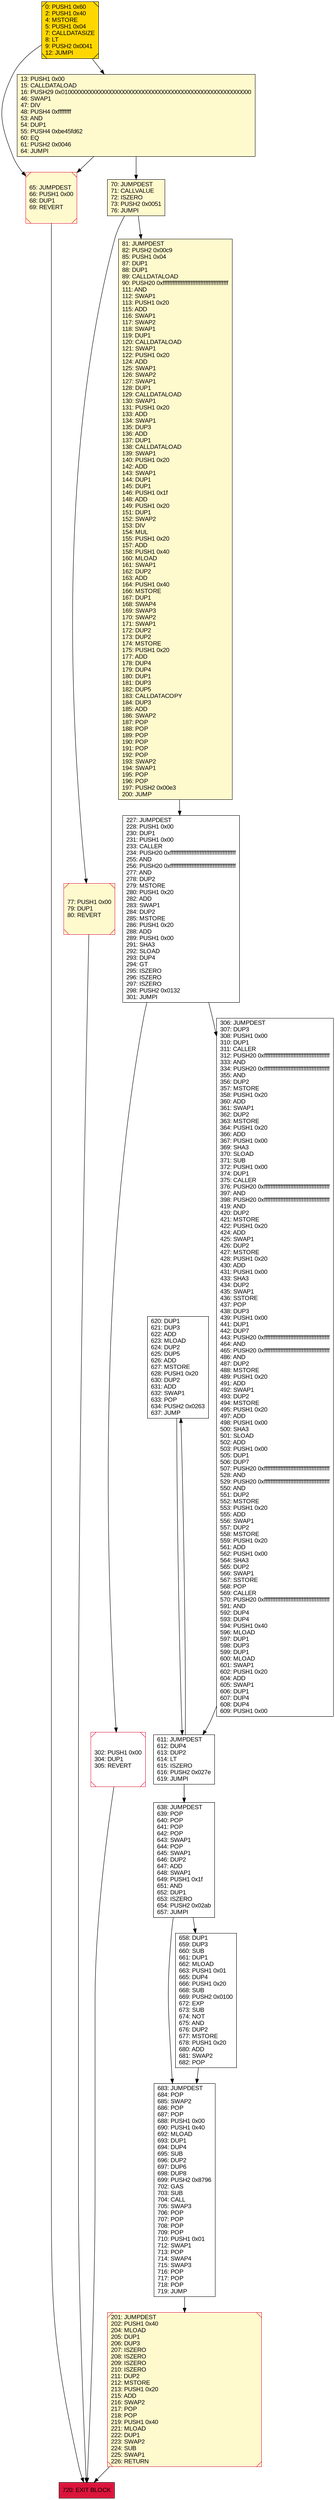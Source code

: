 digraph G {
bgcolor=transparent rankdir=UD;
node [shape=box style=filled color=black fillcolor=white fontname=arial fontcolor=black];
620 [label="620: DUP1\l621: DUP3\l622: ADD\l623: MLOAD\l624: DUP2\l625: DUP5\l626: ADD\l627: MSTORE\l628: PUSH1 0x20\l630: DUP2\l631: ADD\l632: SWAP1\l633: POP\l634: PUSH2 0x0263\l637: JUMP\l" ];
65 [label="65: JUMPDEST\l66: PUSH1 0x00\l68: DUP1\l69: REVERT\l" fillcolor=lemonchiffon shape=Msquare color=crimson ];
638 [label="638: JUMPDEST\l639: POP\l640: POP\l641: POP\l642: POP\l643: SWAP1\l644: POP\l645: SWAP1\l646: DUP2\l647: ADD\l648: SWAP1\l649: PUSH1 0x1f\l651: AND\l652: DUP1\l653: ISZERO\l654: PUSH2 0x02ab\l657: JUMPI\l" ];
77 [label="77: PUSH1 0x00\l79: DUP1\l80: REVERT\l" fillcolor=lemonchiffon shape=Msquare color=crimson ];
683 [label="683: JUMPDEST\l684: POP\l685: SWAP2\l686: POP\l687: POP\l688: PUSH1 0x00\l690: PUSH1 0x40\l692: MLOAD\l693: DUP1\l694: DUP4\l695: SUB\l696: DUP2\l697: DUP6\l698: DUP8\l699: PUSH2 0x8796\l702: GAS\l703: SUB\l704: CALL\l705: SWAP3\l706: POP\l707: POP\l708: POP\l709: POP\l710: PUSH1 0x01\l712: SWAP1\l713: POP\l714: SWAP4\l715: SWAP3\l716: POP\l717: POP\l718: POP\l719: JUMP\l" ];
306 [label="306: JUMPDEST\l307: DUP3\l308: PUSH1 0x00\l310: DUP1\l311: CALLER\l312: PUSH20 0xffffffffffffffffffffffffffffffffffffffff\l333: AND\l334: PUSH20 0xffffffffffffffffffffffffffffffffffffffff\l355: AND\l356: DUP2\l357: MSTORE\l358: PUSH1 0x20\l360: ADD\l361: SWAP1\l362: DUP2\l363: MSTORE\l364: PUSH1 0x20\l366: ADD\l367: PUSH1 0x00\l369: SHA3\l370: SLOAD\l371: SUB\l372: PUSH1 0x00\l374: DUP1\l375: CALLER\l376: PUSH20 0xffffffffffffffffffffffffffffffffffffffff\l397: AND\l398: PUSH20 0xffffffffffffffffffffffffffffffffffffffff\l419: AND\l420: DUP2\l421: MSTORE\l422: PUSH1 0x20\l424: ADD\l425: SWAP1\l426: DUP2\l427: MSTORE\l428: PUSH1 0x20\l430: ADD\l431: PUSH1 0x00\l433: SHA3\l434: DUP2\l435: SWAP1\l436: SSTORE\l437: POP\l438: DUP3\l439: PUSH1 0x00\l441: DUP1\l442: DUP7\l443: PUSH20 0xffffffffffffffffffffffffffffffffffffffff\l464: AND\l465: PUSH20 0xffffffffffffffffffffffffffffffffffffffff\l486: AND\l487: DUP2\l488: MSTORE\l489: PUSH1 0x20\l491: ADD\l492: SWAP1\l493: DUP2\l494: MSTORE\l495: PUSH1 0x20\l497: ADD\l498: PUSH1 0x00\l500: SHA3\l501: SLOAD\l502: ADD\l503: PUSH1 0x00\l505: DUP1\l506: DUP7\l507: PUSH20 0xffffffffffffffffffffffffffffffffffffffff\l528: AND\l529: PUSH20 0xffffffffffffffffffffffffffffffffffffffff\l550: AND\l551: DUP2\l552: MSTORE\l553: PUSH1 0x20\l555: ADD\l556: SWAP1\l557: DUP2\l558: MSTORE\l559: PUSH1 0x20\l561: ADD\l562: PUSH1 0x00\l564: SHA3\l565: DUP2\l566: SWAP1\l567: SSTORE\l568: POP\l569: CALLER\l570: PUSH20 0xffffffffffffffffffffffffffffffffffffffff\l591: AND\l592: DUP4\l593: DUP4\l594: PUSH1 0x40\l596: MLOAD\l597: DUP1\l598: DUP3\l599: DUP1\l600: MLOAD\l601: SWAP1\l602: PUSH1 0x20\l604: ADD\l605: SWAP1\l606: DUP1\l607: DUP4\l608: DUP4\l609: PUSH1 0x00\l" ];
302 [label="302: PUSH1 0x00\l304: DUP1\l305: REVERT\l" shape=Msquare color=crimson ];
720 [label="720: EXIT BLOCK\l" fillcolor=crimson ];
611 [label="611: JUMPDEST\l612: DUP4\l613: DUP2\l614: LT\l615: ISZERO\l616: PUSH2 0x027e\l619: JUMPI\l" ];
0 [label="0: PUSH1 0x60\l2: PUSH1 0x40\l4: MSTORE\l5: PUSH1 0x04\l7: CALLDATASIZE\l8: LT\l9: PUSH2 0x0041\l12: JUMPI\l" fillcolor=lemonchiffon shape=Msquare fillcolor=gold ];
201 [label="201: JUMPDEST\l202: PUSH1 0x40\l204: MLOAD\l205: DUP1\l206: DUP3\l207: ISZERO\l208: ISZERO\l209: ISZERO\l210: ISZERO\l211: DUP2\l212: MSTORE\l213: PUSH1 0x20\l215: ADD\l216: SWAP2\l217: POP\l218: POP\l219: PUSH1 0x40\l221: MLOAD\l222: DUP1\l223: SWAP2\l224: SUB\l225: SWAP1\l226: RETURN\l" fillcolor=lemonchiffon shape=Msquare color=crimson ];
70 [label="70: JUMPDEST\l71: CALLVALUE\l72: ISZERO\l73: PUSH2 0x0051\l76: JUMPI\l" fillcolor=lemonchiffon ];
658 [label="658: DUP1\l659: DUP3\l660: SUB\l661: DUP1\l662: MLOAD\l663: PUSH1 0x01\l665: DUP4\l666: PUSH1 0x20\l668: SUB\l669: PUSH2 0x0100\l672: EXP\l673: SUB\l674: NOT\l675: AND\l676: DUP2\l677: MSTORE\l678: PUSH1 0x20\l680: ADD\l681: SWAP2\l682: POP\l" ];
13 [label="13: PUSH1 0x00\l15: CALLDATALOAD\l16: PUSH29 0x0100000000000000000000000000000000000000000000000000000000\l46: SWAP1\l47: DIV\l48: PUSH4 0xffffffff\l53: AND\l54: DUP1\l55: PUSH4 0xbe45fd62\l60: EQ\l61: PUSH2 0x0046\l64: JUMPI\l" fillcolor=lemonchiffon ];
81 [label="81: JUMPDEST\l82: PUSH2 0x00c9\l85: PUSH1 0x04\l87: DUP1\l88: DUP1\l89: CALLDATALOAD\l90: PUSH20 0xffffffffffffffffffffffffffffffffffffffff\l111: AND\l112: SWAP1\l113: PUSH1 0x20\l115: ADD\l116: SWAP1\l117: SWAP2\l118: SWAP1\l119: DUP1\l120: CALLDATALOAD\l121: SWAP1\l122: PUSH1 0x20\l124: ADD\l125: SWAP1\l126: SWAP2\l127: SWAP1\l128: DUP1\l129: CALLDATALOAD\l130: SWAP1\l131: PUSH1 0x20\l133: ADD\l134: SWAP1\l135: DUP3\l136: ADD\l137: DUP1\l138: CALLDATALOAD\l139: SWAP1\l140: PUSH1 0x20\l142: ADD\l143: SWAP1\l144: DUP1\l145: DUP1\l146: PUSH1 0x1f\l148: ADD\l149: PUSH1 0x20\l151: DUP1\l152: SWAP2\l153: DIV\l154: MUL\l155: PUSH1 0x20\l157: ADD\l158: PUSH1 0x40\l160: MLOAD\l161: SWAP1\l162: DUP2\l163: ADD\l164: PUSH1 0x40\l166: MSTORE\l167: DUP1\l168: SWAP4\l169: SWAP3\l170: SWAP2\l171: SWAP1\l172: DUP2\l173: DUP2\l174: MSTORE\l175: PUSH1 0x20\l177: ADD\l178: DUP4\l179: DUP4\l180: DUP1\l181: DUP3\l182: DUP5\l183: CALLDATACOPY\l184: DUP3\l185: ADD\l186: SWAP2\l187: POP\l188: POP\l189: POP\l190: POP\l191: POP\l192: POP\l193: SWAP2\l194: SWAP1\l195: POP\l196: POP\l197: PUSH2 0x00e3\l200: JUMP\l" fillcolor=lemonchiffon ];
227 [label="227: JUMPDEST\l228: PUSH1 0x00\l230: DUP1\l231: PUSH1 0x00\l233: CALLER\l234: PUSH20 0xffffffffffffffffffffffffffffffffffffffff\l255: AND\l256: PUSH20 0xffffffffffffffffffffffffffffffffffffffff\l277: AND\l278: DUP2\l279: MSTORE\l280: PUSH1 0x20\l282: ADD\l283: SWAP1\l284: DUP2\l285: MSTORE\l286: PUSH1 0x20\l288: ADD\l289: PUSH1 0x00\l291: SHA3\l292: SLOAD\l293: DUP4\l294: GT\l295: ISZERO\l296: ISZERO\l297: ISZERO\l298: PUSH2 0x0132\l301: JUMPI\l" ];
81 -> 227;
201 -> 720;
0 -> 13;
638 -> 683;
13 -> 70;
70 -> 81;
611 -> 620;
620 -> 611;
0 -> 65;
227 -> 302;
227 -> 306;
65 -> 720;
611 -> 638;
658 -> 683;
13 -> 65;
683 -> 201;
70 -> 77;
77 -> 720;
638 -> 658;
306 -> 611;
302 -> 720;
}